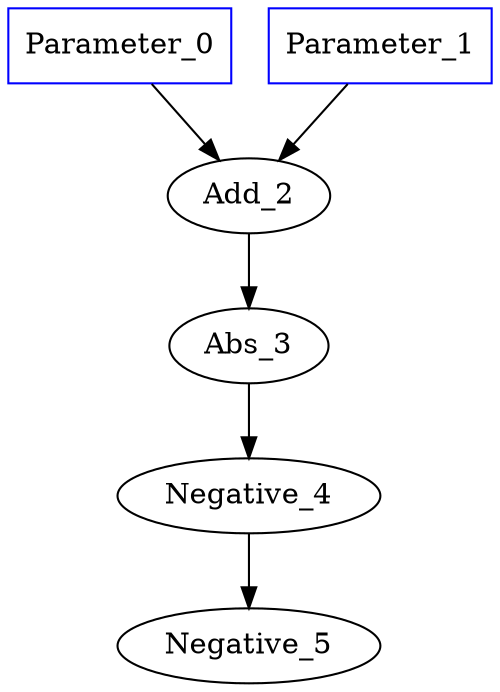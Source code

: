 digraph G {
    Parameter_0 -> Add_2
    Parameter_1 -> Add_2
    Add_2 -> Abs_3 -> Negative_4 -> Negative_5
    Parameter_0 [shape=box color=blue]
    Parameter_1 [shape=box color=blue]
    Add_2 [shape=ellipse color=black]
    Abs_3 [shape=ellipse color=black]
    Negative_4 [shape=ellipse color=black]
    Negative_5 [shape=ellipse color=black]
}


